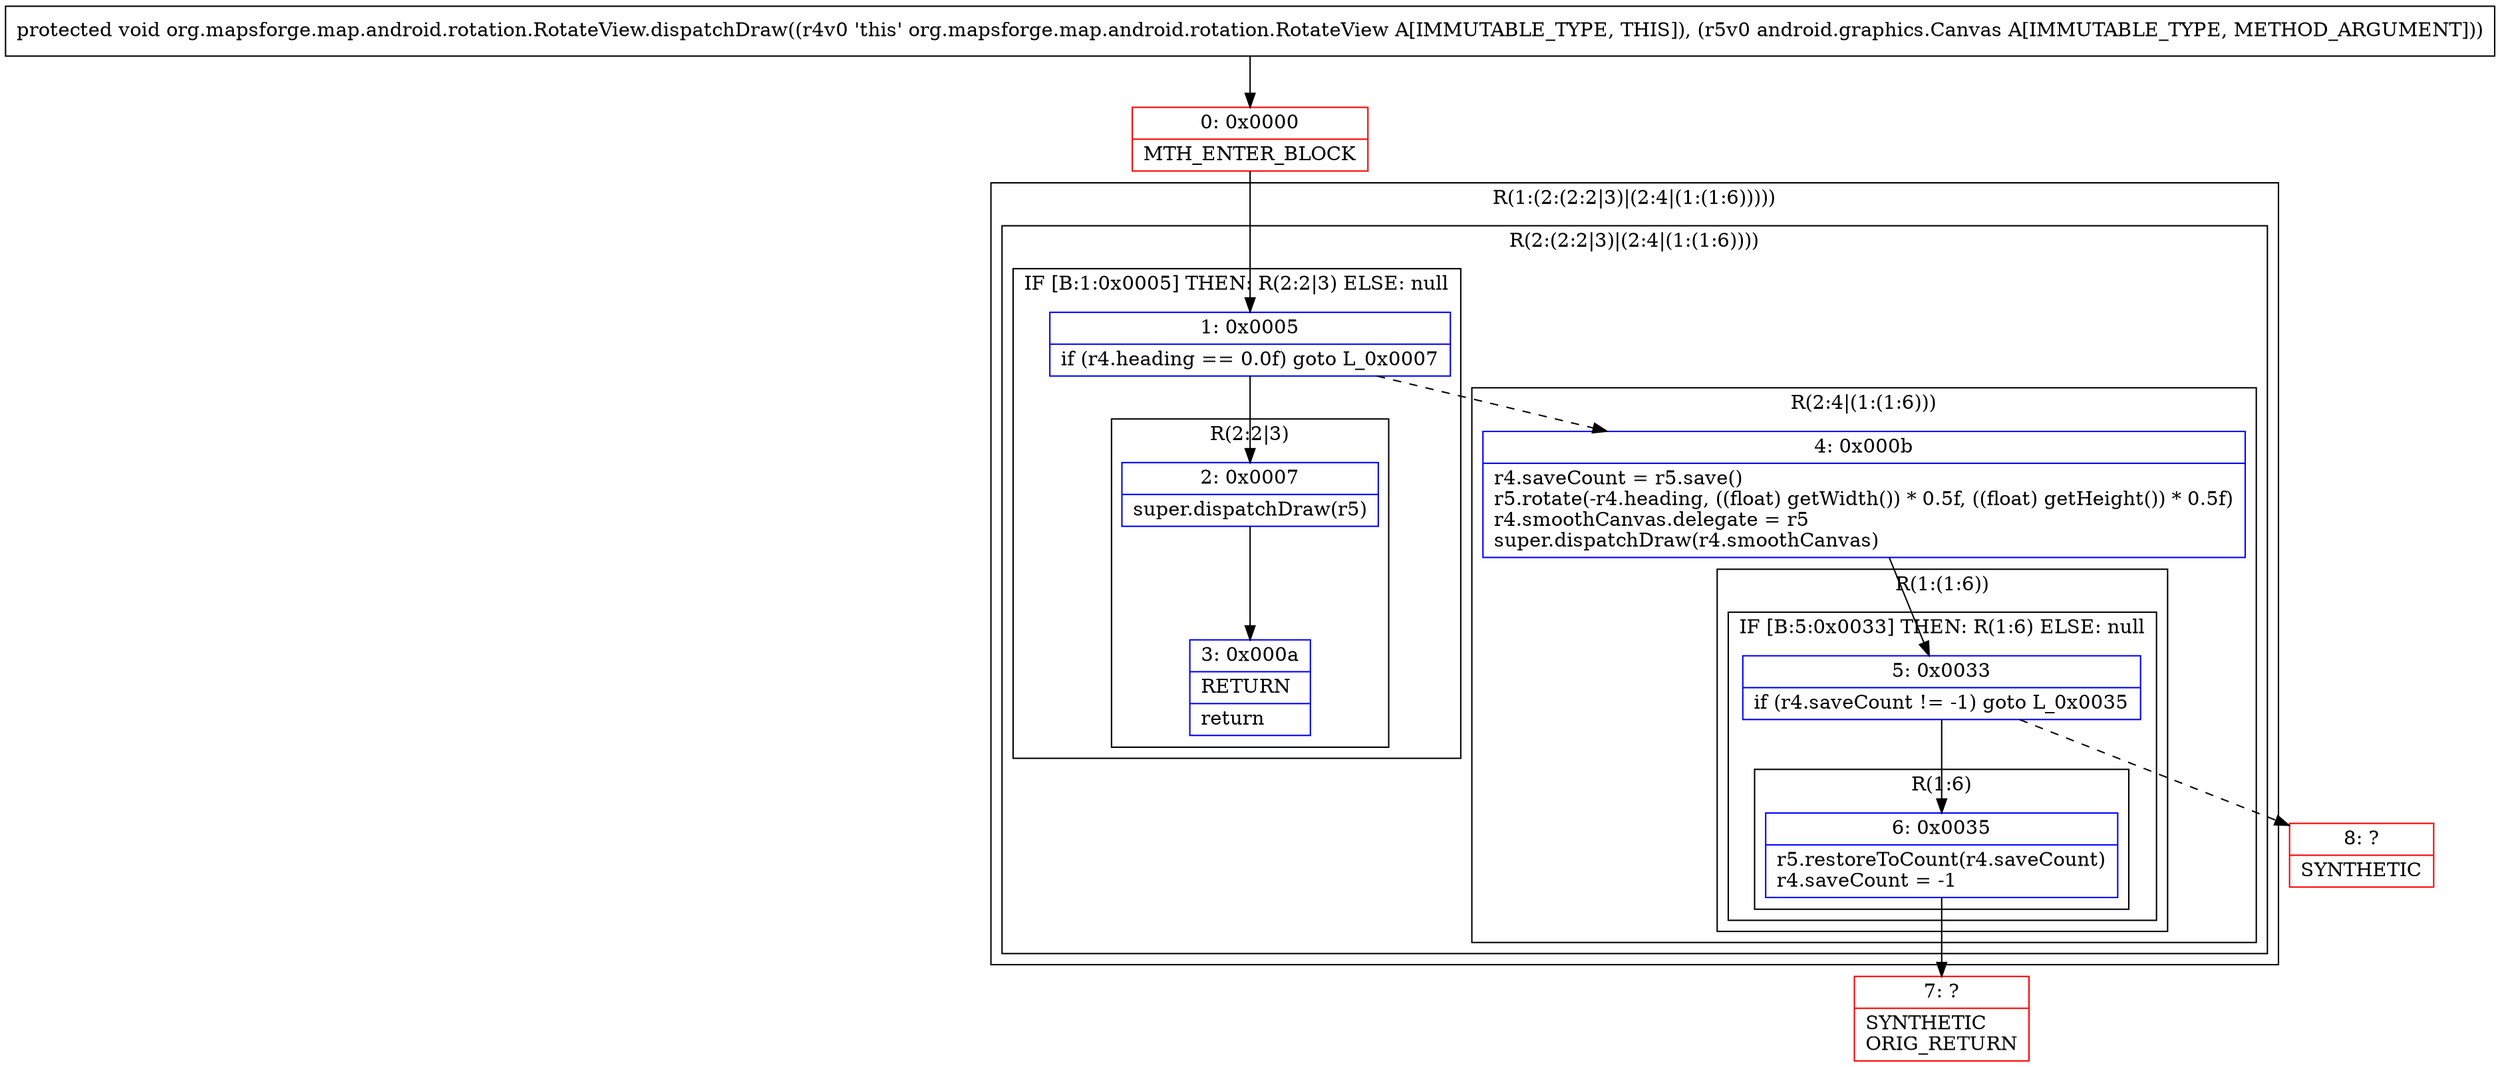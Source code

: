 digraph "CFG fororg.mapsforge.map.android.rotation.RotateView.dispatchDraw(Landroid\/graphics\/Canvas;)V" {
subgraph cluster_Region_585564644 {
label = "R(1:(2:(2:2|3)|(2:4|(1:(1:6)))))";
node [shape=record,color=blue];
subgraph cluster_Region_1087927517 {
label = "R(2:(2:2|3)|(2:4|(1:(1:6))))";
node [shape=record,color=blue];
subgraph cluster_IfRegion_1072546058 {
label = "IF [B:1:0x0005] THEN: R(2:2|3) ELSE: null";
node [shape=record,color=blue];
Node_1 [shape=record,label="{1\:\ 0x0005|if (r4.heading == 0.0f) goto L_0x0007\l}"];
subgraph cluster_Region_1514131580 {
label = "R(2:2|3)";
node [shape=record,color=blue];
Node_2 [shape=record,label="{2\:\ 0x0007|super.dispatchDraw(r5)\l}"];
Node_3 [shape=record,label="{3\:\ 0x000a|RETURN\l|return\l}"];
}
}
subgraph cluster_Region_1087177470 {
label = "R(2:4|(1:(1:6)))";
node [shape=record,color=blue];
Node_4 [shape=record,label="{4\:\ 0x000b|r4.saveCount = r5.save()\lr5.rotate(\-r4.heading, ((float) getWidth()) * 0.5f, ((float) getHeight()) * 0.5f)\lr4.smoothCanvas.delegate = r5\lsuper.dispatchDraw(r4.smoothCanvas)\l}"];
subgraph cluster_Region_1127282854 {
label = "R(1:(1:6))";
node [shape=record,color=blue];
subgraph cluster_IfRegion_310674523 {
label = "IF [B:5:0x0033] THEN: R(1:6) ELSE: null";
node [shape=record,color=blue];
Node_5 [shape=record,label="{5\:\ 0x0033|if (r4.saveCount != \-1) goto L_0x0035\l}"];
subgraph cluster_Region_907807303 {
label = "R(1:6)";
node [shape=record,color=blue];
Node_6 [shape=record,label="{6\:\ 0x0035|r5.restoreToCount(r4.saveCount)\lr4.saveCount = \-1\l}"];
}
}
}
}
}
}
Node_0 [shape=record,color=red,label="{0\:\ 0x0000|MTH_ENTER_BLOCK\l}"];
Node_7 [shape=record,color=red,label="{7\:\ ?|SYNTHETIC\lORIG_RETURN\l}"];
Node_8 [shape=record,color=red,label="{8\:\ ?|SYNTHETIC\l}"];
MethodNode[shape=record,label="{protected void org.mapsforge.map.android.rotation.RotateView.dispatchDraw((r4v0 'this' org.mapsforge.map.android.rotation.RotateView A[IMMUTABLE_TYPE, THIS]), (r5v0 android.graphics.Canvas A[IMMUTABLE_TYPE, METHOD_ARGUMENT])) }"];
MethodNode -> Node_0;
Node_1 -> Node_2;
Node_1 -> Node_4[style=dashed];
Node_2 -> Node_3;
Node_4 -> Node_5;
Node_5 -> Node_6;
Node_5 -> Node_8[style=dashed];
Node_6 -> Node_7;
Node_0 -> Node_1;
}

